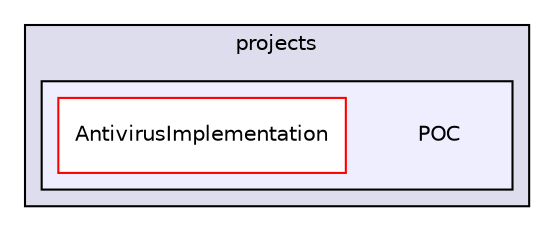 digraph "D:/work/projects/POC" {
  compound=true
  node [ fontsize="10", fontname="Helvetica"];
  edge [ labelfontsize="10", labelfontname="Helvetica"];
  subgraph clusterdir_0e3af2480ecb9f7320524d7f8255ab64 {
    graph [ bgcolor="#ddddee", pencolor="black", label="projects" fontname="Helvetica", fontsize="10", URL="dir_0e3af2480ecb9f7320524d7f8255ab64.html"]
  subgraph clusterdir_e281c14d25e3595bb0175db229e52937 {
    graph [ bgcolor="#eeeeff", pencolor="black", label="" URL="dir_e281c14d25e3595bb0175db229e52937.html"];
    dir_e281c14d25e3595bb0175db229e52937 [shape=plaintext label="POC"];
    dir_c29f7aa8bd3f1c44aa3c5f8c1b06fc18 [shape=box label="AntivirusImplementation" color="red" fillcolor="white" style="filled" URL="dir_c29f7aa8bd3f1c44aa3c5f8c1b06fc18.html"];
  }
  }
}
